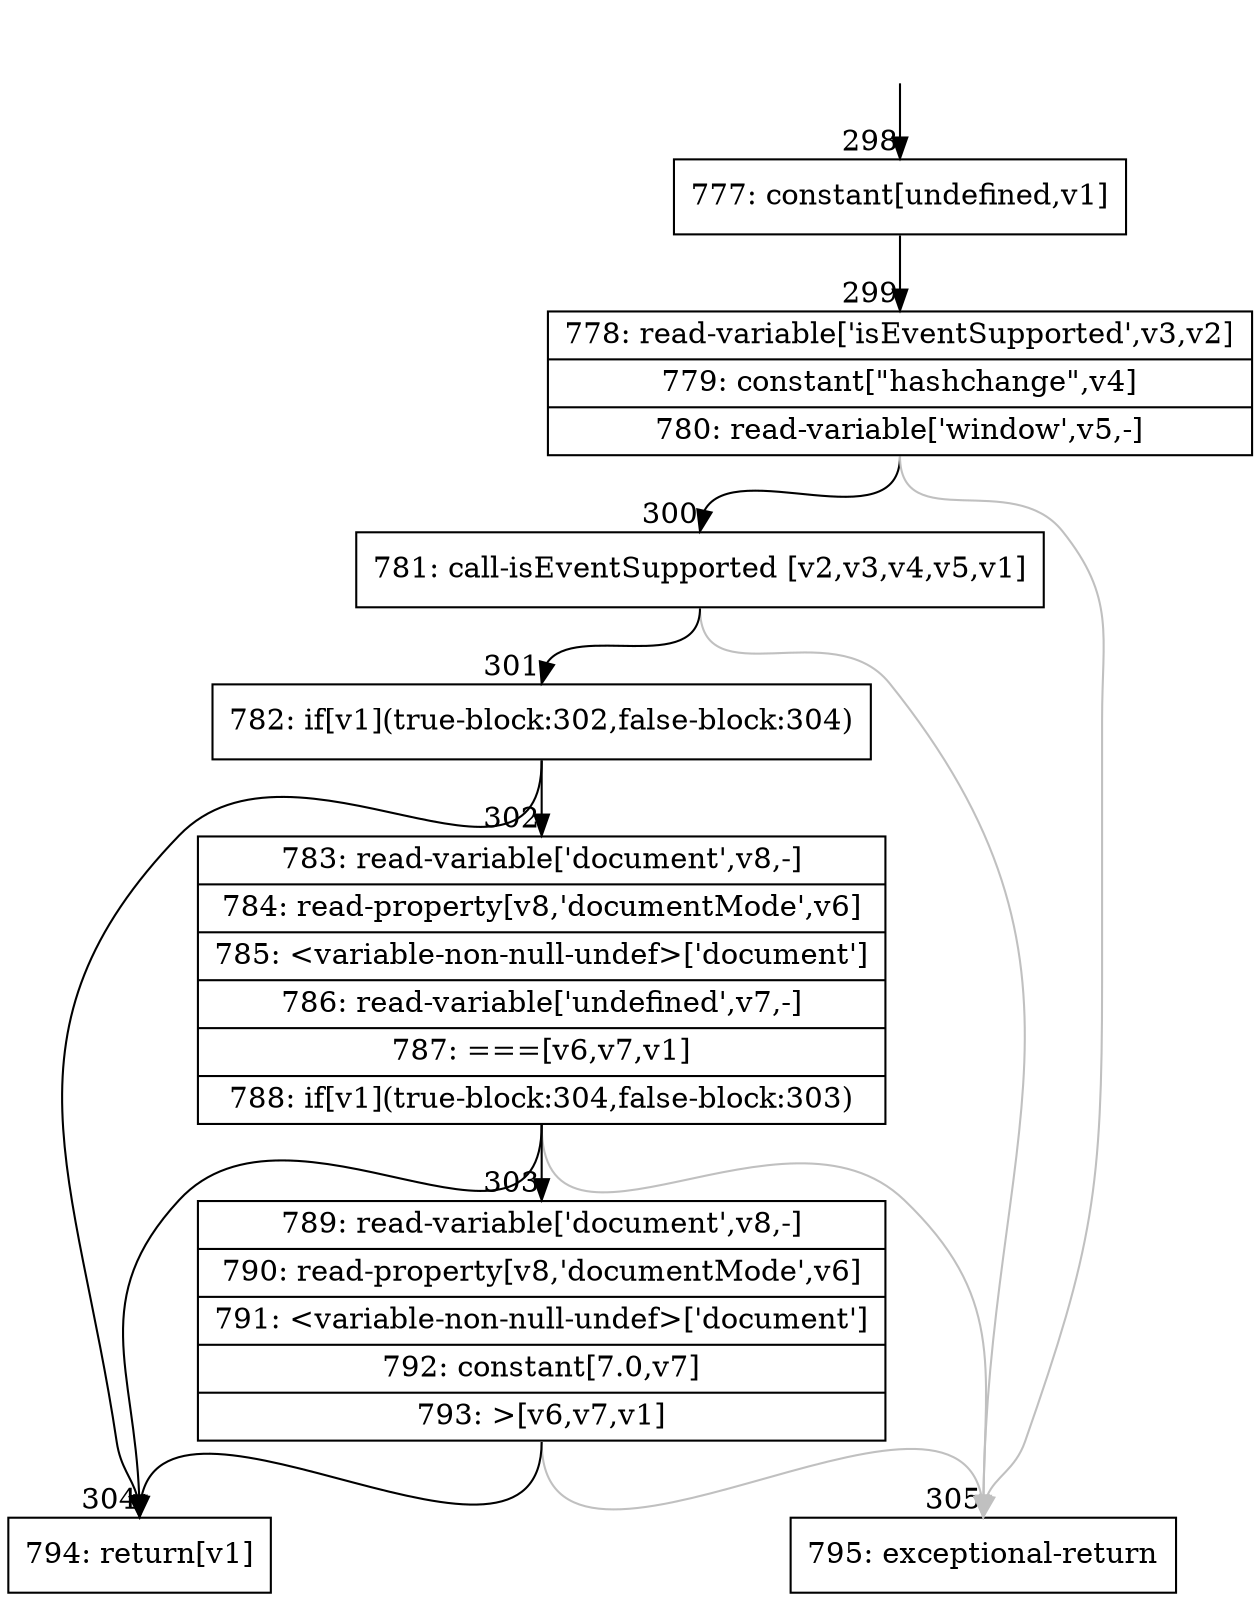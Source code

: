 digraph {
rankdir="TD"
BB_entry29[shape=none,label=""];
BB_entry29 -> BB298 [tailport=s, headport=n, headlabel="    298"]
BB298 [shape=record label="{777: constant[undefined,v1]}" ] 
BB298 -> BB299 [tailport=s, headport=n, headlabel="      299"]
BB299 [shape=record label="{778: read-variable['isEventSupported',v3,v2]|779: constant[\"hashchange\",v4]|780: read-variable['window',v5,-]}" ] 
BB299 -> BB300 [tailport=s, headport=n, headlabel="      300"]
BB299 -> BB305 [tailport=s, headport=n, color=gray, headlabel="      305"]
BB300 [shape=record label="{781: call-isEventSupported [v2,v3,v4,v5,v1]}" ] 
BB300 -> BB301 [tailport=s, headport=n, headlabel="      301"]
BB300 -> BB305 [tailport=s, headport=n, color=gray]
BB301 [shape=record label="{782: if[v1](true-block:302,false-block:304)}" ] 
BB301 -> BB304 [tailport=s, headport=n, headlabel="      304"]
BB301 -> BB302 [tailport=s, headport=n, headlabel="      302"]
BB302 [shape=record label="{783: read-variable['document',v8,-]|784: read-property[v8,'documentMode',v6]|785: \<variable-non-null-undef\>['document']|786: read-variable['undefined',v7,-]|787: ===[v6,v7,v1]|788: if[v1](true-block:304,false-block:303)}" ] 
BB302 -> BB304 [tailport=s, headport=n]
BB302 -> BB303 [tailport=s, headport=n, headlabel="      303"]
BB302 -> BB305 [tailport=s, headport=n, color=gray]
BB303 [shape=record label="{789: read-variable['document',v8,-]|790: read-property[v8,'documentMode',v6]|791: \<variable-non-null-undef\>['document']|792: constant[7.0,v7]|793: \>[v6,v7,v1]}" ] 
BB303 -> BB304 [tailport=s, headport=n]
BB303 -> BB305 [tailport=s, headport=n, color=gray]
BB304 [shape=record label="{794: return[v1]}" ] 
BB305 [shape=record label="{795: exceptional-return}" ] 
//#$~ 311
}
